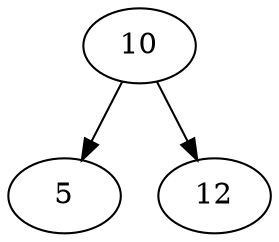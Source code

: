 digraph G {
"Nodo1"[label="10"];
"Nodo1"->"Nodo2";
"Nodo2"[label="5"];
"Nodo1"->"Nodo3";
"Nodo3"[label="12"];
}
